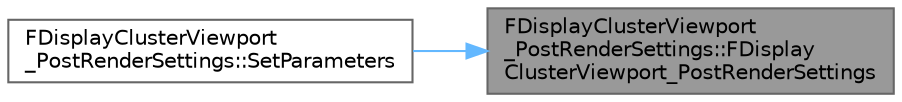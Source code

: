 digraph "FDisplayClusterViewport_PostRenderSettings::FDisplayClusterViewport_PostRenderSettings"
{
 // INTERACTIVE_SVG=YES
 // LATEX_PDF_SIZE
  bgcolor="transparent";
  edge [fontname=Helvetica,fontsize=10,labelfontname=Helvetica,labelfontsize=10];
  node [fontname=Helvetica,fontsize=10,shape=box,height=0.2,width=0.4];
  rankdir="RL";
  Node1 [id="Node000001",label="FDisplayClusterViewport\l_PostRenderSettings::FDisplay\lClusterViewport_PostRenderSettings",height=0.2,width=0.4,color="gray40", fillcolor="grey60", style="filled", fontcolor="black",tooltip=" "];
  Node1 -> Node2 [id="edge1_Node000001_Node000002",dir="back",color="steelblue1",style="solid",tooltip=" "];
  Node2 [id="Node000002",label="FDisplayClusterViewport\l_PostRenderSettings::SetParameters",height=0.2,width=0.4,color="grey40", fillcolor="white", style="filled",URL="$d9/d3b/classFDisplayClusterViewport__PostRenderSettings.html#ab42449de66b7a2cb6d6e4c3054c3ae91",tooltip=" "];
}
